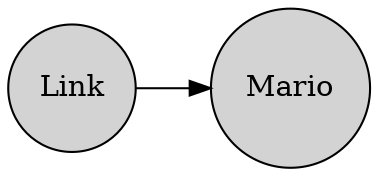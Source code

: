 digraph GraficaINORDEN { 
size="9,9" 
rankdir=LR 
node[shape=circle,style=filled]
"Link"[label ="Link"] 
"Mario"[label ="Mario"] 
"Link"->"Mario"}